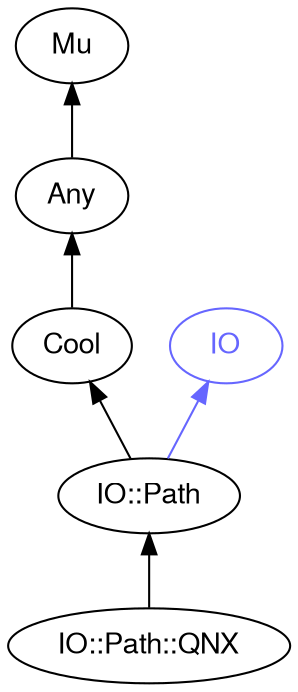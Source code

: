 digraph "perl6-type-graph" {
    rankdir=BT;
    splines=polyline;
    overlap=false; 
    graph [truecolor=true bgcolor="#FFFFFF"];
    // Types
    "IO::Path::QNX" [color="#000000", fontcolor="#000000", href="/type/IO::Path::QNX", fontname="FreeSans"];
    "Mu" [color="#000000", fontcolor="#000000", href="/type/Mu", fontname="FreeSans"];
    "Any" [color="#000000", fontcolor="#000000", href="/type/Any", fontname="FreeSans"];
    "Cool" [color="#000000", fontcolor="#000000", href="/type/Cool", fontname="FreeSans"];
    "IO" [color="#6666FF", fontcolor="#6666FF", href="/type/IO", fontname="FreeSans"];
    "IO::Path" [color="#000000", fontcolor="#000000", href="/type/IO::Path", fontname="FreeSans"];

    // Superclasses
    "IO::Path::QNX" -> "IO::Path" [color="#000000"];
    "Any" -> "Mu" [color="#000000"];
    "Cool" -> "Any" [color="#000000"];
    "IO::Path" -> "Cool" [color="#000000"];

    // Roles
    "IO::Path" -> "IO" [color="#6666FF"];
}
